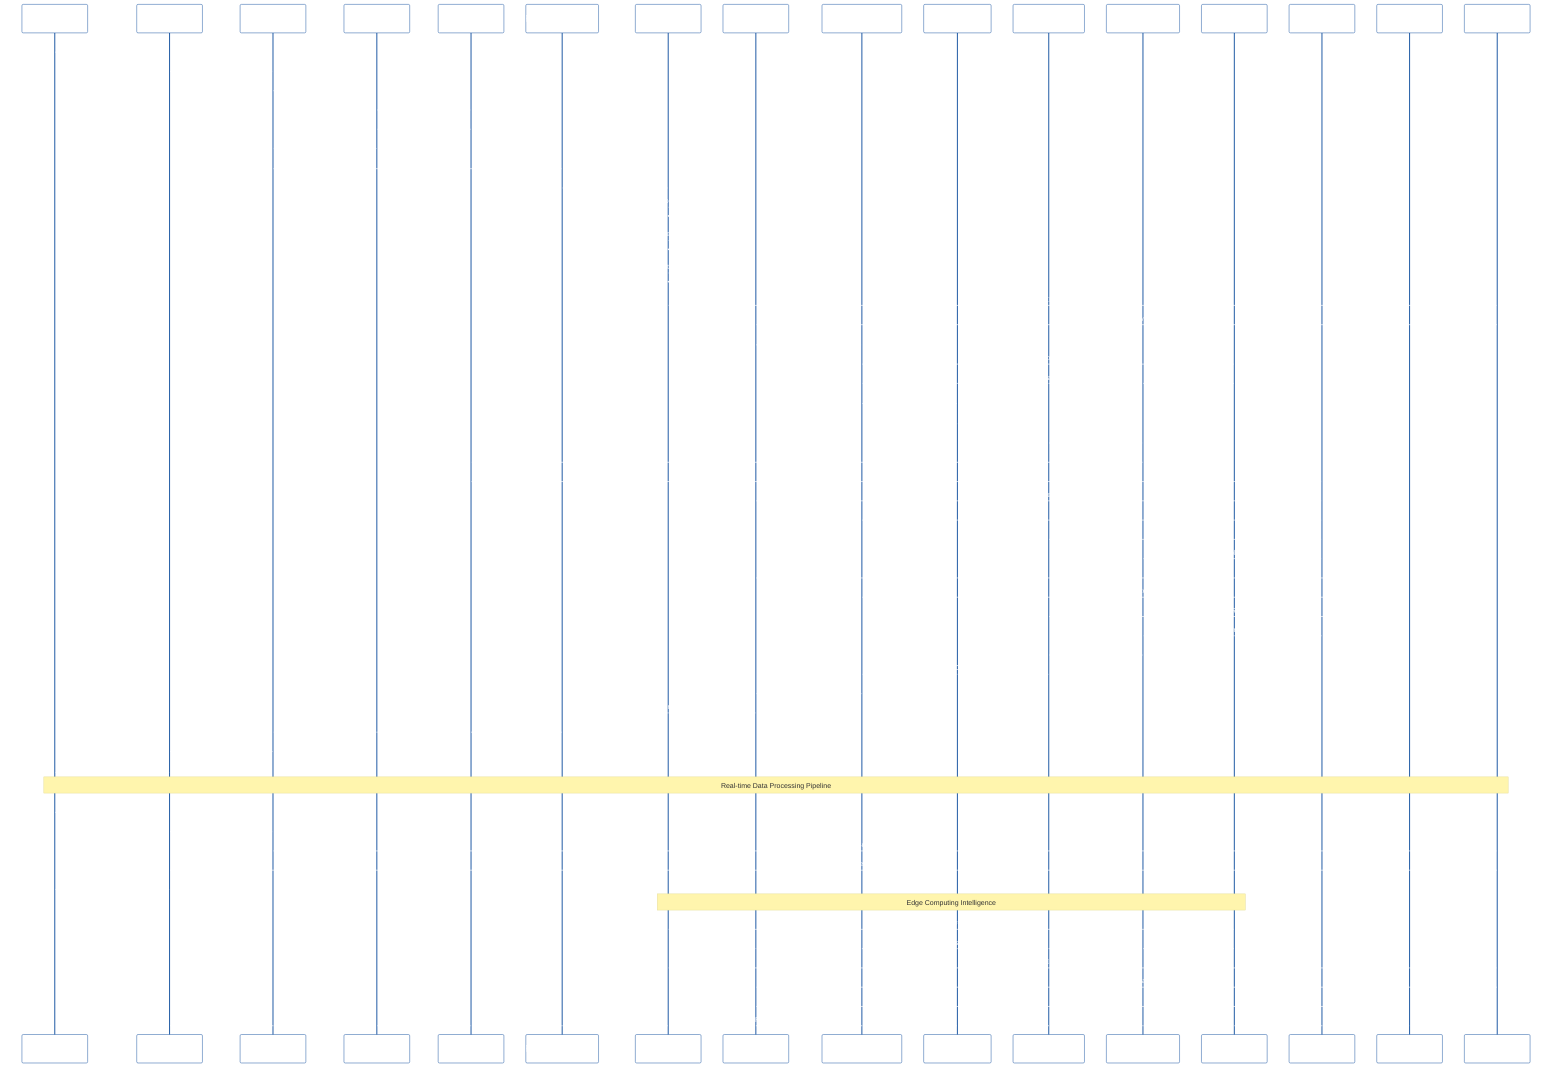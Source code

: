 %%{init: {
  'theme': 'base',
  'themeVariables': {
    'primaryColor': '#0066cc',
    'primaryTextColor': '#ffffff',
    'primaryBorderColor': '#004499',
    'lineColor': '#0066cc',
    'secondaryColor': '#3399ff',
    'tertiaryColor': '#009966',
    'background': '#f8f9fa',
    'mainBkg': '#ffffff',
    'secondBkg': '#f0f8ff',
    'tertiaryBkg': '#e6f7ff'
  }
}}%%

sequenceDiagram
    participant User as 👤 User
    participant Frontend as 🖥️ React Frontend
    participant Gateway as 🚪 API Gateway
    participant Auth as 🔐 Auth Service
    participant RBAC as 👥 RBAC Service
    participant DS as 🗄️ Data Source Service
    participant Edge as 🌐 Edge Computing
    participant Catalog as 📚 Catalog Service
    participant Classify as 🏷️ Classification Service
    participant Rules as 📋 Rule Sets Service
    participant Scan as 🔍 Scan Logic Service
    participant Compliance as ⚖️ Compliance Service
    participant AI as 🤖 AI/ML Service
    participant DB as 💾 PostgreSQL
    participant Cache as ⚡ Redis Cache
    participant Queue as 📨 Kafka Queue
    
    User->>Frontend: 📱 Access Data Source
    Frontend->>Gateway: 📡 API Request
    Gateway->>Auth: 🔐 Authenticate User
    Auth->>RBAC: 🛡️ Check Permissions
    RBAC-->>Auth: ✅ Permission Granted
    Auth-->>Gateway: ✅ Authentication Success
    Gateway->>DS: 🗄️ Process Request
    
    DS->>Edge: 🚀 Deploy Edge Connector
    Edge->>Edge: 🔌 Connect to Data Source
    Edge->>Edge: 🔍 Discover Schema
    Edge->>Edge: 📊 Extract Metadata
    Edge->>Queue: 📨 Send Metadata Event
    Queue->>Catalog: 📨 Process Event
    Catalog->>Classify: 🏷️ Classify Data
    Classify->>AI: 🤖 ML Processing
    AI-->>Classify: ✅ Classification Result
    Classify->>Rules: 📋 Apply Rules
    Rules->>Scan: 🔍 Trigger Scan
    Scan->>Compliance: ⚖️ Check Compliance
    Compliance->>RBAC: 📝 Log Activity
    RBAC->>DB: 💾 Store Audit Log
    
    Catalog->>DB: 💾 Store Asset Info
    Classify->>DB: 💾 Store Classification
    Scan->>DB: 💾 Store Scan Results
    Compliance->>DB: 💾 Store Compliance Status
    
    Catalog->>Cache: ⚡ Cache Results
    Classify->>Cache: ⚡ Cache Results
    Scan->>Cache: ⚡ Cache Results
    
    DB-->>Compliance: 📊 Return Status
    Compliance-->>Scan: ✅ Compliance Result
    Scan-->>Classify: ✅ Scan Complete
    Classify-->>Catalog: ✅ Classification Complete
    Catalog-->>DS: ✅ Metadata Processed
    DS-->>Gateway: 📡 Response
    Gateway-->>Frontend: 📡 API Response
    Frontend-->>User: 🖥️ Display Results
    
    Note over User,Queue: Real-time Data Processing Pipeline
    
    User->>Frontend: 🔄 Request Real-time Updates
    Frontend->>Gateway: 📡 WebSocket Connection
    Gateway->>Queue: 📨 Subscribe to Events
    Queue->>Frontend: 📨 Real-time Updates
    Frontend-->>User: 🔄 Live Data Updates
    
    Note over Edge,AI: Edge Computing Intelligence
    
    Edge->>AI: 🧠 Local AI Processing
    AI-->>Edge: ✅ Local Classification
    Edge->>Queue: 📨 Send Processed Data
    Queue->>Catalog: 📨 Update Catalog
    Catalog->>Cache: ⚡ Update Cache
    Cache-->>Frontend: ⚡ Real-time Cache Update